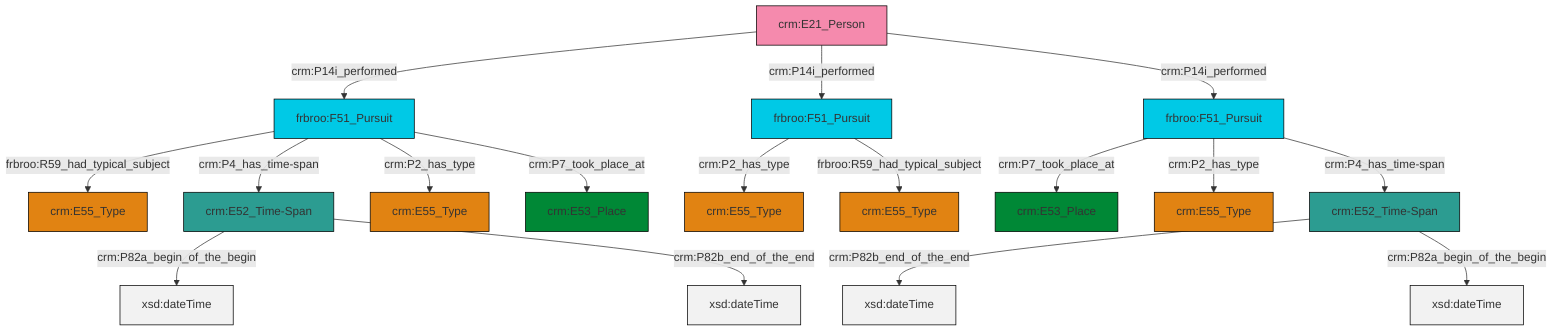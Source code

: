 graph TD
classDef Literal fill:#f2f2f2,stroke:#000000;
classDef CRM_Entity fill:#FFFFFF,stroke:#000000;
classDef Temporal_Entity fill:#00C9E6, stroke:#000000;
classDef Type fill:#E18312, stroke:#000000;
classDef Time-Span fill:#2C9C91, stroke:#000000;
classDef Appellation fill:#FFEB7F, stroke:#000000;
classDef Place fill:#008836, stroke:#000000;
classDef Persistent_Item fill:#B266B2, stroke:#000000;
classDef Conceptual_Object fill:#FFD700, stroke:#000000;
classDef Physical_Thing fill:#D2B48C, stroke:#000000;
classDef Actor fill:#f58aad, stroke:#000000;
classDef PC_Classes fill:#4ce600, stroke:#000000;
classDef Multi fill:#cccccc,stroke:#000000;

0["frbroo:F51_Pursuit"]:::Temporal_Entity -->|crm:P2_has_type| 1["crm:E55_Type"]:::Type
2["crm:E52_Time-Span"]:::Time-Span -->|crm:P82a_begin_of_the_begin| 3[xsd:dateTime]:::Literal
4["crm:E52_Time-Span"]:::Time-Span -->|crm:P82b_end_of_the_end| 8[xsd:dateTime]:::Literal
9["frbroo:F51_Pursuit"]:::Temporal_Entity -->|frbroo:R59_had_typical_subject| 10["crm:E55_Type"]:::Type
12["frbroo:F51_Pursuit"]:::Temporal_Entity -->|crm:P7_took_place_at| 13["crm:E53_Place"]:::Place
9["frbroo:F51_Pursuit"]:::Temporal_Entity -->|crm:P4_has_time-span| 2["crm:E52_Time-Span"]:::Time-Span
0["frbroo:F51_Pursuit"]:::Temporal_Entity -->|frbroo:R59_had_typical_subject| 19["crm:E55_Type"]:::Type
23["crm:E21_Person"]:::Actor -->|crm:P14i_performed| 9["frbroo:F51_Pursuit"]:::Temporal_Entity
4["crm:E52_Time-Span"]:::Time-Span -->|crm:P82a_begin_of_the_begin| 24[xsd:dateTime]:::Literal
2["crm:E52_Time-Span"]:::Time-Span -->|crm:P82b_end_of_the_end| 27[xsd:dateTime]:::Literal
9["frbroo:F51_Pursuit"]:::Temporal_Entity -->|crm:P2_has_type| 14["crm:E55_Type"]:::Type
23["crm:E21_Person"]:::Actor -->|crm:P14i_performed| 0["frbroo:F51_Pursuit"]:::Temporal_Entity
23["crm:E21_Person"]:::Actor -->|crm:P14i_performed| 12["frbroo:F51_Pursuit"]:::Temporal_Entity
9["frbroo:F51_Pursuit"]:::Temporal_Entity -->|crm:P7_took_place_at| 17["crm:E53_Place"]:::Place
12["frbroo:F51_Pursuit"]:::Temporal_Entity -->|crm:P2_has_type| 6["crm:E55_Type"]:::Type
12["frbroo:F51_Pursuit"]:::Temporal_Entity -->|crm:P4_has_time-span| 4["crm:E52_Time-Span"]:::Time-Span